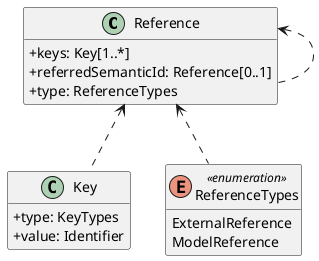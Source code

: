 @startuml
skinparam classAttributeIconSize 0
hide methods

class Reference {
  +keys: Key[1..*] 
  +referredSemanticId: Reference[0..1] 
  +type: ReferenceTypes 
}
class Key {
  +type: KeyTypes 
  +value: Identifier 
}
enum ReferenceTypes <<enumeration>> {
  ExternalReference
  ModelReference
}
Reference <.. ReferenceTypes
Reference <.. Reference
Reference <.. Key
@enduml